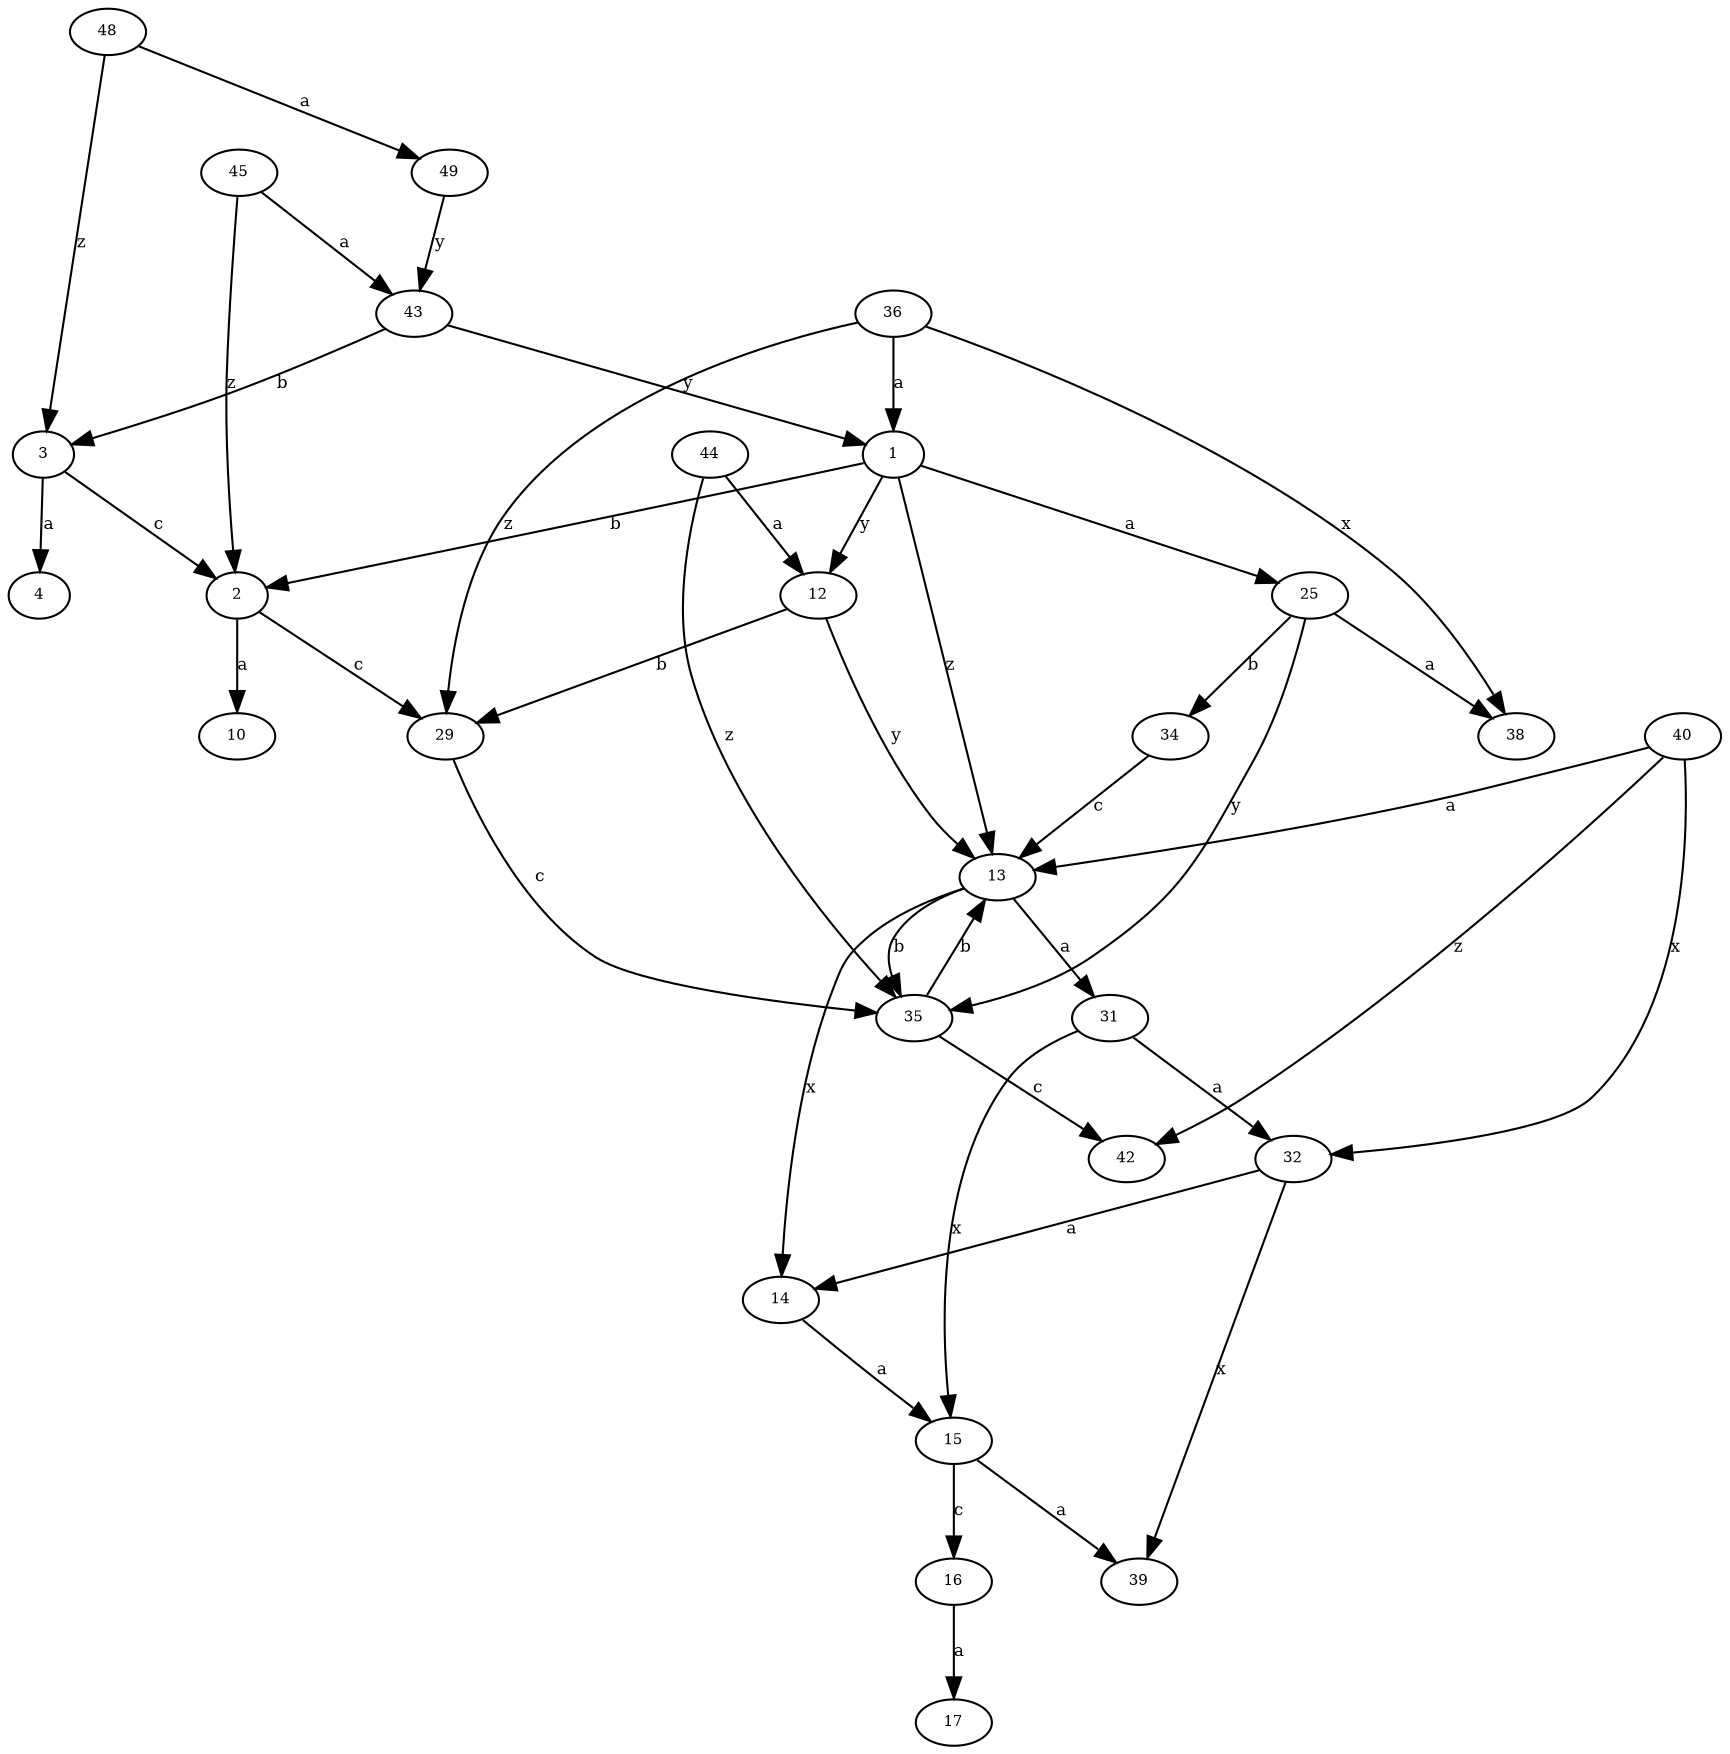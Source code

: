 digraph K {nodesep=0.6;
"Kv1" [label="1",fontsize=7,width=.01,height=.01];
"Kv1" -> "Kv12" [label="y",fontsize=8];
"Kv1" -> "Kv25" [label="a",fontsize=8];
"Kv1" -> "Kv2" [label="b",fontsize=8];
"Kv1" -> "Kv13" [label="z",fontsize=8];
"Kv2" [label="2",fontsize=7,width=.01,height=.01];
"Kv2" -> "Kv10" [label="a",fontsize=8];
"Kv2" -> "Kv29" [label="c",fontsize=8];
"Kv3" [label="3",fontsize=7,width=.01,height=.01];
"Kv3" -> "Kv4" [label="a",fontsize=8];
"Kv3" -> "Kv2" [label="c",fontsize=8];
"Kv4" [label="4",fontsize=7,width=.01,height=.01];
"Kv10" [label="10",fontsize=7,width=.01,height=.01];
"Kv12" [label="12",fontsize=7,width=.01,height=.01];
"Kv12" -> "Kv13" [label="y",fontsize=8];
"Kv12" -> "Kv29" [label="b",fontsize=8];
"Kv13" [label="13",fontsize=7,width=.01,height=.01];
"Kv13" -> "Kv31" [label="a",fontsize=8];
"Kv13" -> "Kv14" [label="x",fontsize=8];
"Kv13" -> "Kv35" [label="b",fontsize=8];
"Kv14" [label="14",fontsize=7,width=.01,height=.01];
"Kv14" -> "Kv15" [label="a",fontsize=8];
"Kv15" [label="15",fontsize=7,width=.01,height=.01];
"Kv15" -> "Kv39" [label="a",fontsize=8];
"Kv15" -> "Kv16" [label="c",fontsize=8];
"Kv16" [label="16",fontsize=7,width=.01,height=.01];
"Kv16" -> "Kv17" [label="a",fontsize=8];
"Kv17" [label="17",fontsize=7,width=.01,height=.01];
"Kv25" [label="25",fontsize=7,width=.01,height=.01];
"Kv25" -> "Kv35" [label="y",fontsize=8];
"Kv25" -> "Kv38" [label="a",fontsize=8];
"Kv25" -> "Kv34" [label="b",fontsize=8];
"Kv29" [label="29",fontsize=7,width=.01,height=.01];
"Kv29" -> "Kv35" [label="c",fontsize=8];
"Kv31" [label="31",fontsize=7,width=.01,height=.01];
"Kv31" -> "Kv32" [label="a",fontsize=8];
"Kv31" -> "Kv15" [label="x",fontsize=8];
"Kv32" [label="32",fontsize=7,width=.01,height=.01];
"Kv32" -> "Kv14" [label="a",fontsize=8];
"Kv32" -> "Kv39" [label="x",fontsize=8];
"Kv34" [label="34",fontsize=7,width=.01,height=.01];
"Kv34" -> "Kv13" [label="c",fontsize=8];
"Kv35" [label="35",fontsize=7,width=.01,height=.01];
"Kv35" -> "Kv42" [label="c",fontsize=8];
"Kv35" -> "Kv13" [label="b",fontsize=8];
"Kv36" [label="36",fontsize=7,width=.01,height=.01];
"Kv36" -> "Kv1" [label="a",fontsize=8];
"Kv36" -> "Kv38" [label="x",fontsize=8];
"Kv36" -> "Kv29" [label="z",fontsize=8];
"Kv38" [label="38",fontsize=7,width=.01,height=.01];
"Kv39" [label="39",fontsize=7,width=.01,height=.01];
"Kv40" [label="40",fontsize=7,width=.01,height=.01];
"Kv40" -> "Kv13" [label="a",fontsize=8];
"Kv40" -> "Kv32" [label="x",fontsize=8];
"Kv40" -> "Kv42" [label="z",fontsize=8];
"Kv42" [label="42",fontsize=7,width=.01,height=.01];
"Kv43" [label="43",fontsize=7,width=.01,height=.01];
"Kv43" -> "Kv1" [label="y",fontsize=8];
"Kv43" -> "Kv3" [label="b",fontsize=8];
"Kv44" [label="44",fontsize=7,width=.01,height=.01];
"Kv44" -> "Kv12" [label="a",fontsize=8];
"Kv44" -> "Kv35" [label="z",fontsize=8];
"Kv48" [label="48",fontsize=7,width=.01,height=.01];
"Kv48" -> "Kv49" [label="a",fontsize=8];
"Kv48" -> "Kv3" [label="z",fontsize=8];
"Kv49" [label="49",fontsize=7,width=.01,height=.01];
"Kv49" -> "Kv43" [label="y",fontsize=8];
"Kv45" [label="45",fontsize=7,width=.01,height=.01];
"Kv45" -> "Kv43" [label="a",fontsize=8];
"Kv45" -> "Kv2" [label="z",fontsize=8];
}
